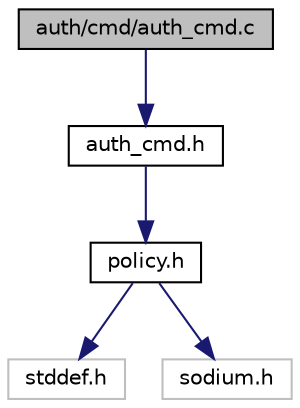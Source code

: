 digraph "auth/cmd/auth_cmd.c"
{
  edge [fontname="Helvetica",fontsize="10",labelfontname="Helvetica",labelfontsize="10"];
  node [fontname="Helvetica",fontsize="10",shape=record];
  Node0 [label="auth/cmd/auth_cmd.c",height=0.2,width=0.4,color="black", fillcolor="grey75", style="filled", fontcolor="black"];
  Node0 -> Node1 [color="midnightblue",fontsize="10",style="solid",fontname="Helvetica"];
  Node1 [label="auth_cmd.h",height=0.2,width=0.4,color="black", fillcolor="white", style="filled",URL="$auth__cmd_8h.html"];
  Node1 -> Node2 [color="midnightblue",fontsize="10",style="solid",fontname="Helvetica"];
  Node2 [label="policy.h",height=0.2,width=0.4,color="black", fillcolor="white", style="filled",URL="$policy_8h.html"];
  Node2 -> Node3 [color="midnightblue",fontsize="10",style="solid",fontname="Helvetica"];
  Node3 [label="stddef.h",height=0.2,width=0.4,color="grey75", fillcolor="white", style="filled"];
  Node2 -> Node4 [color="midnightblue",fontsize="10",style="solid",fontname="Helvetica"];
  Node4 [label="sodium.h",height=0.2,width=0.4,color="grey75", fillcolor="white", style="filled"];
}

